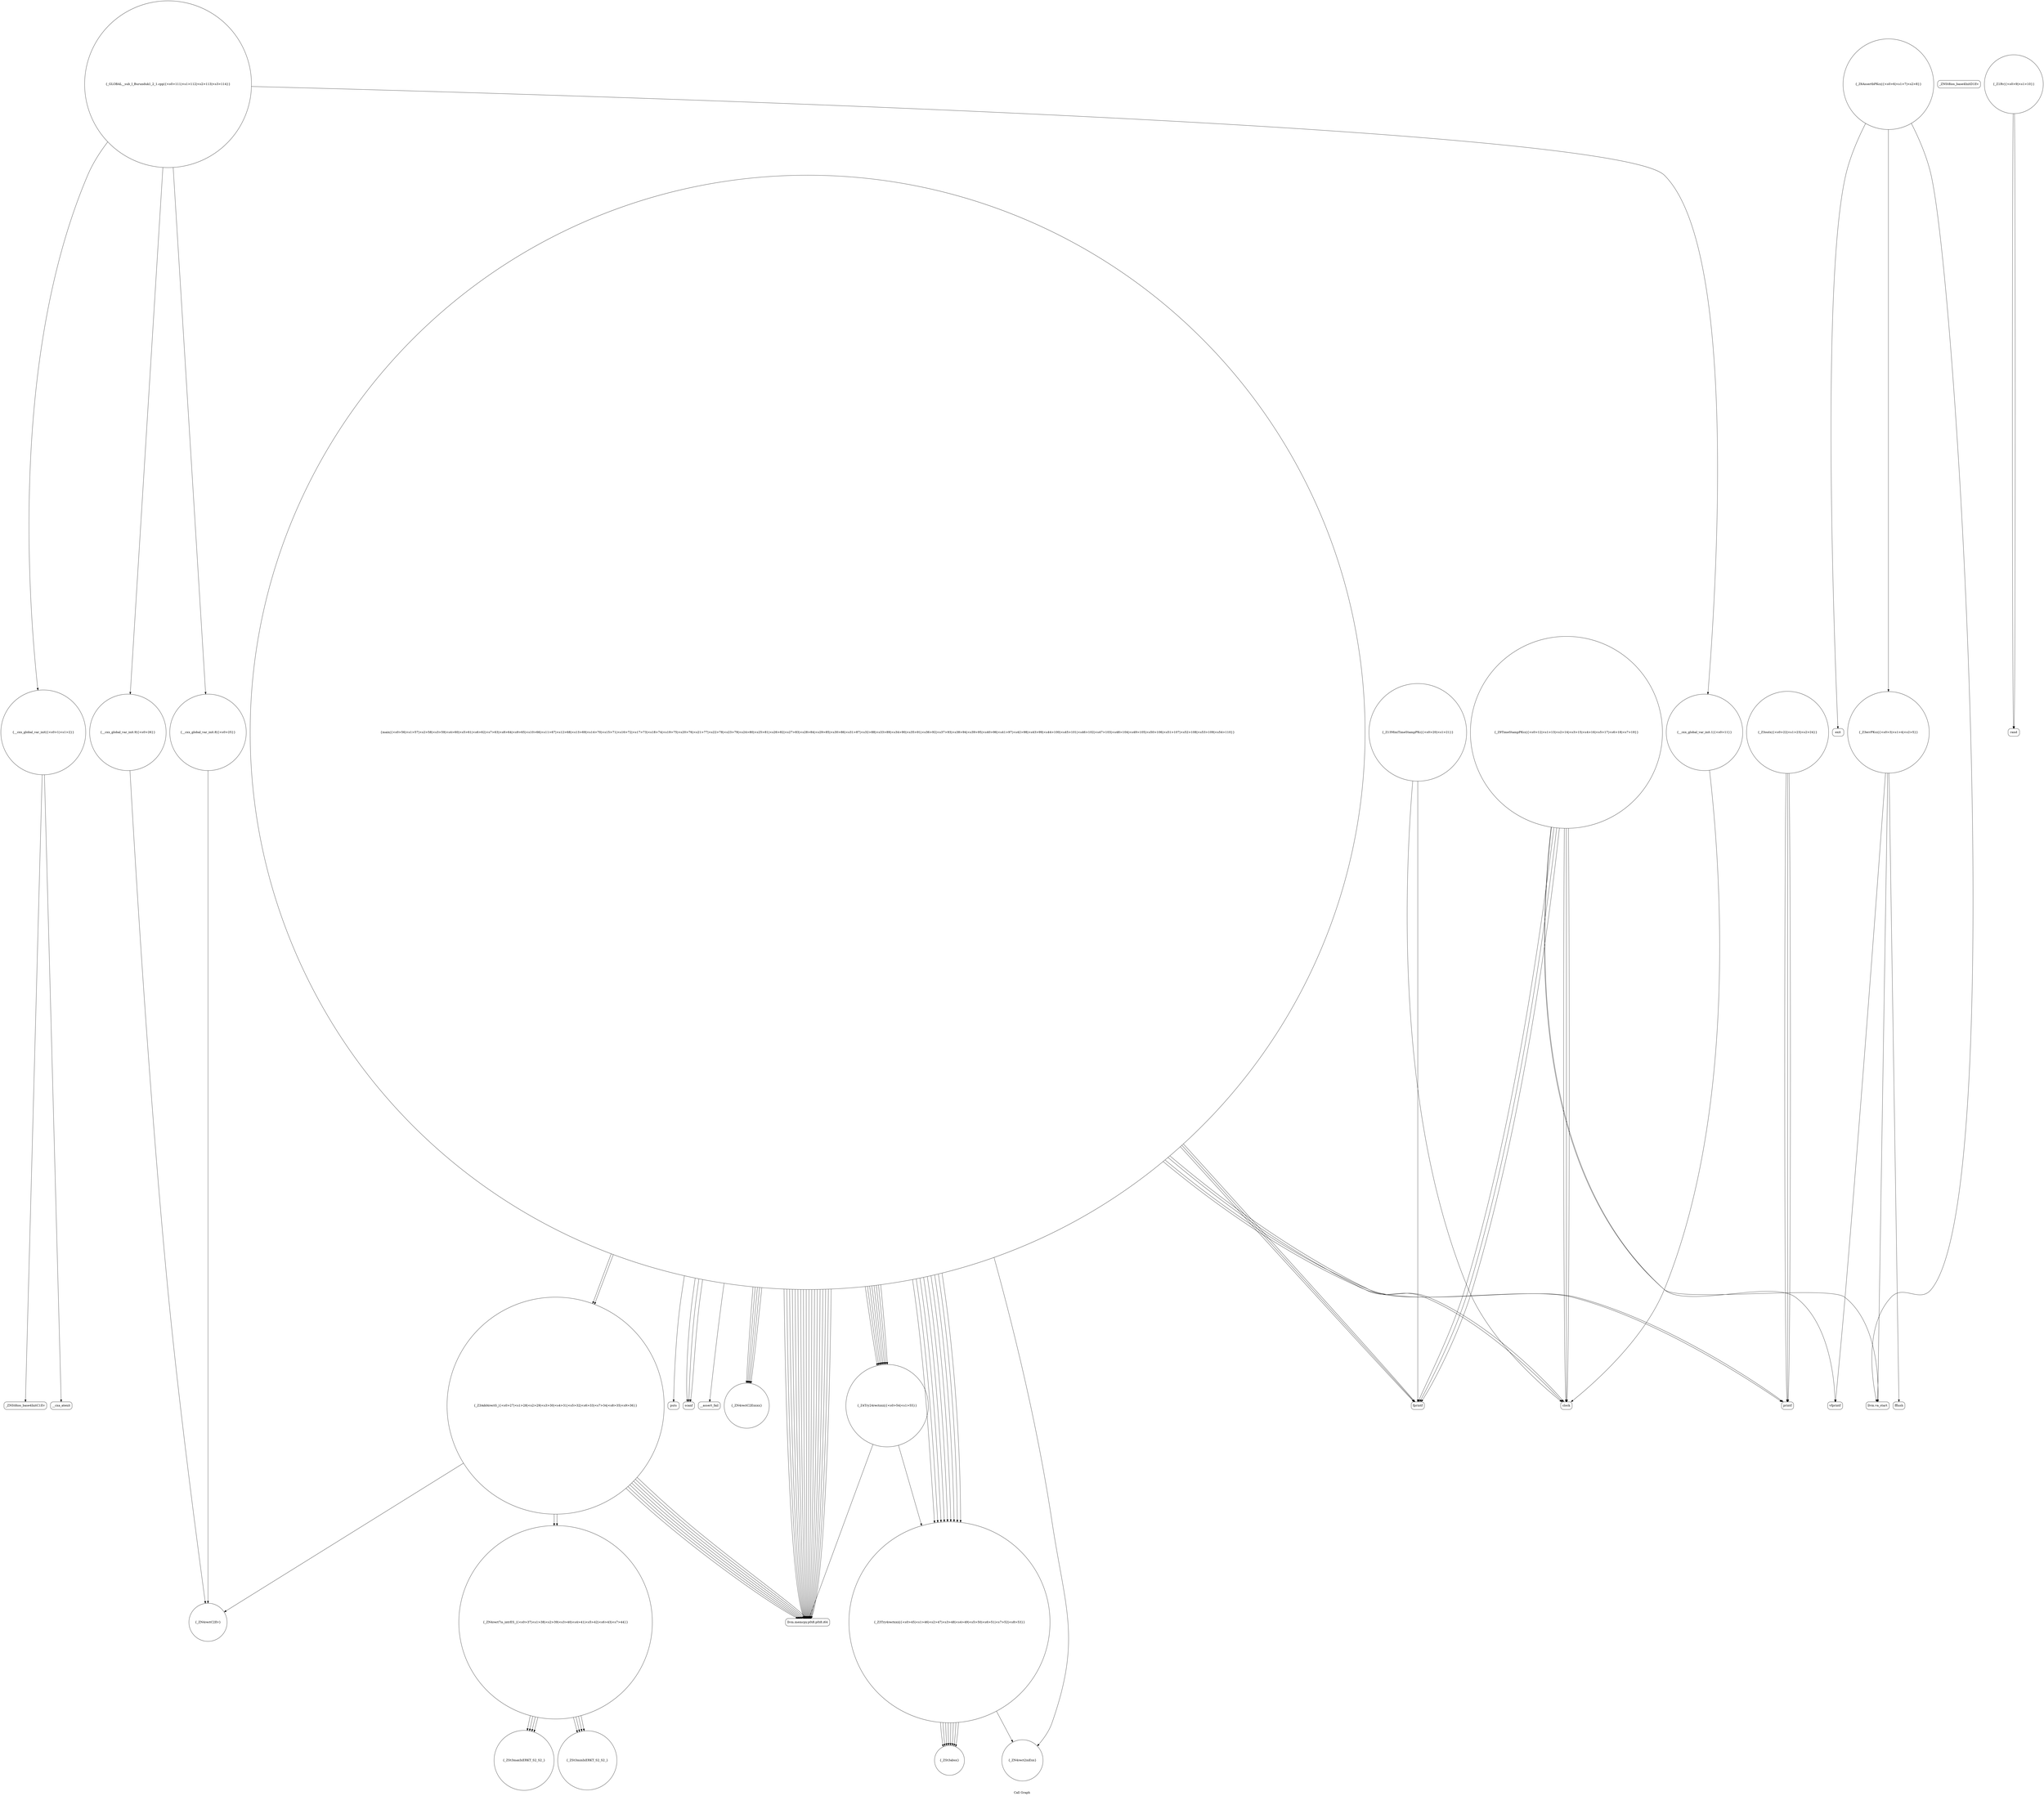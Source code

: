 digraph "Call Graph" {
	label="Call Graph";

	Node0x55aeb3467f50 [shape=record,shape=circle,label="{__cxx_global_var_init|{<s0>1|<s1>2}}"];
	Node0x55aeb3467f50:s0 -> Node0x55aeb34683e0[color=black];
	Node0x55aeb3467f50:s1 -> Node0x55aeb34684e0[color=black];
	Node0x55aeb3469060 [shape=record,shape=circle,label="{_ZN4rect2inExx}"];
	Node0x55aeb34686e0 [shape=record,shape=Mrecord,label="{fflush}"];
	Node0x55aeb34693e0 [shape=record,shape=Mrecord,label="{puts}"];
	Node0x55aeb3468a60 [shape=record,shape=circle,label="{_Z9TimeStampPKcz|{<s0>12|<s1>13|<s2>14|<s3>15|<s4>16|<s5>17|<s6>18|<s7>19}}"];
	Node0x55aeb3468a60:s0 -> Node0x55aeb34685e0[color=black];
	Node0x55aeb3468a60:s1 -> Node0x55aeb34689e0[color=black];
	Node0x55aeb3468a60:s2 -> Node0x55aeb3468ae0[color=black];
	Node0x55aeb3468a60:s3 -> Node0x55aeb3468660[color=black];
	Node0x55aeb3468a60:s4 -> Node0x55aeb3468ae0[color=black];
	Node0x55aeb3468a60:s5 -> Node0x55aeb34689e0[color=black];
	Node0x55aeb3468a60:s6 -> Node0x55aeb3468ae0[color=black];
	Node0x55aeb3468a60:s7 -> Node0x55aeb34689e0[color=black];
	Node0x55aeb3468de0 [shape=record,shape=circle,label="{__cxx_global_var_init.9|{<s0>26}}"];
	Node0x55aeb3468de0:s0 -> Node0x55aeb3468d60[color=black];
	Node0x55aeb3468460 [shape=record,shape=Mrecord,label="{_ZNSt8ios_base4InitD1Ev}"];
	Node0x55aeb3469160 [shape=record,shape=circle,label="{_Z4Try24rectxxii|{<s0>54|<s1>55}}"];
	Node0x55aeb3469160:s0 -> Node0x55aeb3468ee0[color=black];
	Node0x55aeb3469160:s1 -> Node0x55aeb3468fe0[color=black];
	Node0x55aeb34687e0 [shape=record,shape=Mrecord,label="{exit}"];
	Node0x55aeb34694e0 [shape=record,shape=circle,label="{_ZSt3maxIxERKT_S2_S2_}"];
	Node0x55aeb3468b60 [shape=record,shape=circle,label="{_Z13MiniTimeStampPKc|{<s0>20|<s1>21}}"];
	Node0x55aeb3468b60:s0 -> Node0x55aeb34689e0[color=black];
	Node0x55aeb3468b60:s1 -> Node0x55aeb3468ae0[color=black];
	Node0x55aeb3468ee0 [shape=record,shape=Mrecord,label="{llvm.memcpy.p0i8.p0i8.i64}"];
	Node0x55aeb3468560 [shape=record,shape=circle,label="{_Z3errPKcz|{<s0>3|<s1>4|<s2>5}}"];
	Node0x55aeb3468560:s0 -> Node0x55aeb34685e0[color=black];
	Node0x55aeb3468560:s1 -> Node0x55aeb3468660[color=black];
	Node0x55aeb3468560:s2 -> Node0x55aeb34686e0[color=black];
	Node0x55aeb3469260 [shape=record,shape=Mrecord,label="{scanf}"];
	Node0x55aeb34688e0 [shape=record,shape=Mrecord,label="{rand}"];
	Node0x55aeb3468c60 [shape=record,shape=Mrecord,label="{printf}"];
	Node0x55aeb3468fe0 [shape=record,shape=circle,label="{_Z3Try4rectxxii|{<s0>45|<s1>46|<s2>47|<s3>48|<s4>49|<s5>50|<s6>51|<s7>52|<s8>53}}"];
	Node0x55aeb3468fe0:s0 -> Node0x55aeb3469060[color=black];
	Node0x55aeb3468fe0:s1 -> Node0x55aeb34690e0[color=black];
	Node0x55aeb3468fe0:s2 -> Node0x55aeb34690e0[color=black];
	Node0x55aeb3468fe0:s3 -> Node0x55aeb34690e0[color=black];
	Node0x55aeb3468fe0:s4 -> Node0x55aeb34690e0[color=black];
	Node0x55aeb3468fe0:s5 -> Node0x55aeb34690e0[color=black];
	Node0x55aeb3468fe0:s6 -> Node0x55aeb34690e0[color=black];
	Node0x55aeb3468fe0:s7 -> Node0x55aeb34690e0[color=black];
	Node0x55aeb3468fe0:s8 -> Node0x55aeb34690e0[color=black];
	Node0x55aeb3468660 [shape=record,shape=Mrecord,label="{vfprintf}"];
	Node0x55aeb3469360 [shape=record,shape=Mrecord,label="{__assert_fail}"];
	Node0x55aeb34689e0 [shape=record,shape=Mrecord,label="{clock}"];
	Node0x55aeb3468d60 [shape=record,shape=circle,label="{_ZN4rectC2Ev}"];
	Node0x55aeb34683e0 [shape=record,shape=Mrecord,label="{_ZNSt8ios_base4InitC1Ev}"];
	Node0x55aeb34690e0 [shape=record,shape=circle,label="{_ZSt3absx}"];
	Node0x55aeb3468760 [shape=record,shape=circle,label="{_Z6AssertbPKcz|{<s0>6|<s1>7|<s2>8}}"];
	Node0x55aeb3468760:s0 -> Node0x55aeb34685e0[color=black];
	Node0x55aeb3468760:s1 -> Node0x55aeb3468560[color=black];
	Node0x55aeb3468760:s2 -> Node0x55aeb34687e0[color=black];
	Node0x55aeb3469460 [shape=record,shape=circle,label="{_ZSt3minIxERKT_S2_S2_}"];
	Node0x55aeb3468ae0 [shape=record,shape=Mrecord,label="{fprintf}"];
	Node0x55aeb3468e60 [shape=record,shape=circle,label="{_Z3Add4rectS_|{<s0>27|<s1>28|<s2>29|<s3>30|<s4>31|<s5>32|<s6>33|<s7>34|<s8>35|<s9>36}}"];
	Node0x55aeb3468e60:s0 -> Node0x55aeb3468d60[color=black];
	Node0x55aeb3468e60:s1 -> Node0x55aeb3468ee0[color=black];
	Node0x55aeb3468e60:s2 -> Node0x55aeb3468ee0[color=black];
	Node0x55aeb3468e60:s3 -> Node0x55aeb3468f60[color=black];
	Node0x55aeb3468e60:s4 -> Node0x55aeb3468ee0[color=black];
	Node0x55aeb3468e60:s5 -> Node0x55aeb3468ee0[color=black];
	Node0x55aeb3468e60:s6 -> Node0x55aeb3468ee0[color=black];
	Node0x55aeb3468e60:s7 -> Node0x55aeb3468f60[color=black];
	Node0x55aeb3468e60:s8 -> Node0x55aeb3468ee0[color=black];
	Node0x55aeb3468e60:s9 -> Node0x55aeb3468ee0[color=black];
	Node0x55aeb34684e0 [shape=record,shape=Mrecord,label="{__cxa_atexit}"];
	Node0x55aeb34691e0 [shape=record,shape=circle,label="{main|{<s0>56|<s1>57|<s2>58|<s3>59|<s4>60|<s5>61|<s6>62|<s7>63|<s8>64|<s9>65|<s10>66|<s11>67|<s12>68|<s13>69|<s14>70|<s15>71|<s16>72|<s17>73|<s18>74|<s19>75|<s20>76|<s21>77|<s22>78|<s23>79|<s24>80|<s25>81|<s26>82|<s27>83|<s28>84|<s29>85|<s30>86|<s31>87|<s32>88|<s33>89|<s34>90|<s35>91|<s36>92|<s37>93|<s38>94|<s39>95|<s40>96|<s41>97|<s42>98|<s43>99|<s44>100|<s45>101|<s46>102|<s47>103|<s48>104|<s49>105|<s50>106|<s51>107|<s52>108|<s53>109|<s54>110}}"];
	Node0x55aeb34691e0:s0 -> Node0x55aeb34689e0[color=black];
	Node0x55aeb34691e0:s1 -> Node0x55aeb3468ae0[color=black];
	Node0x55aeb34691e0:s2 -> Node0x55aeb3469260[color=black];
	Node0x55aeb34691e0:s3 -> Node0x55aeb3468ae0[color=black];
	Node0x55aeb34691e0:s4 -> Node0x55aeb3468c60[color=black];
	Node0x55aeb34691e0:s5 -> Node0x55aeb3469260[color=black];
	Node0x55aeb34691e0:s6 -> Node0x55aeb3469260[color=black];
	Node0x55aeb34691e0:s7 -> Node0x55aeb34692e0[color=black];
	Node0x55aeb34691e0:s8 -> Node0x55aeb3468ee0[color=black];
	Node0x55aeb34691e0:s9 -> Node0x55aeb34692e0[color=black];
	Node0x55aeb34691e0:s10 -> Node0x55aeb34692e0[color=black];
	Node0x55aeb34691e0:s11 -> Node0x55aeb3468e60[color=black];
	Node0x55aeb34691e0:s12 -> Node0x55aeb34692e0[color=black];
	Node0x55aeb34691e0:s13 -> Node0x55aeb34692e0[color=black];
	Node0x55aeb34691e0:s14 -> Node0x55aeb3468e60[color=black];
	Node0x55aeb34691e0:s15 -> Node0x55aeb3469360[color=black];
	Node0x55aeb34691e0:s16 -> Node0x55aeb3469060[color=black];
	Node0x55aeb34691e0:s17 -> Node0x55aeb3468ee0[color=black];
	Node0x55aeb34691e0:s18 -> Node0x55aeb3468fe0[color=black];
	Node0x55aeb34691e0:s19 -> Node0x55aeb3468ee0[color=black];
	Node0x55aeb34691e0:s20 -> Node0x55aeb3469160[color=black];
	Node0x55aeb34691e0:s21 -> Node0x55aeb3468ee0[color=black];
	Node0x55aeb34691e0:s22 -> Node0x55aeb3469160[color=black];
	Node0x55aeb34691e0:s23 -> Node0x55aeb3468ee0[color=black];
	Node0x55aeb34691e0:s24 -> Node0x55aeb3469160[color=black];
	Node0x55aeb34691e0:s25 -> Node0x55aeb3468ee0[color=black];
	Node0x55aeb34691e0:s26 -> Node0x55aeb3469160[color=black];
	Node0x55aeb34691e0:s27 -> Node0x55aeb3468ee0[color=black];
	Node0x55aeb34691e0:s28 -> Node0x55aeb3469160[color=black];
	Node0x55aeb34691e0:s29 -> Node0x55aeb3468ee0[color=black];
	Node0x55aeb34691e0:s30 -> Node0x55aeb3469160[color=black];
	Node0x55aeb34691e0:s31 -> Node0x55aeb3468ee0[color=black];
	Node0x55aeb34691e0:s32 -> Node0x55aeb3469160[color=black];
	Node0x55aeb34691e0:s33 -> Node0x55aeb3468ee0[color=black];
	Node0x55aeb34691e0:s34 -> Node0x55aeb3469160[color=black];
	Node0x55aeb34691e0:s35 -> Node0x55aeb3468ee0[color=black];
	Node0x55aeb34691e0:s36 -> Node0x55aeb3468fe0[color=black];
	Node0x55aeb34691e0:s37 -> Node0x55aeb3468ee0[color=black];
	Node0x55aeb34691e0:s38 -> Node0x55aeb3468fe0[color=black];
	Node0x55aeb34691e0:s39 -> Node0x55aeb3468ee0[color=black];
	Node0x55aeb34691e0:s40 -> Node0x55aeb3468fe0[color=black];
	Node0x55aeb34691e0:s41 -> Node0x55aeb3468ee0[color=black];
	Node0x55aeb34691e0:s42 -> Node0x55aeb3468fe0[color=black];
	Node0x55aeb34691e0:s43 -> Node0x55aeb3468ee0[color=black];
	Node0x55aeb34691e0:s44 -> Node0x55aeb3468fe0[color=black];
	Node0x55aeb34691e0:s45 -> Node0x55aeb3468ee0[color=black];
	Node0x55aeb34691e0:s46 -> Node0x55aeb3468fe0[color=black];
	Node0x55aeb34691e0:s47 -> Node0x55aeb3468ee0[color=black];
	Node0x55aeb34691e0:s48 -> Node0x55aeb3468fe0[color=black];
	Node0x55aeb34691e0:s49 -> Node0x55aeb3468ee0[color=black];
	Node0x55aeb34691e0:s50 -> Node0x55aeb3468fe0[color=black];
	Node0x55aeb34691e0:s51 -> Node0x55aeb34693e0[color=black];
	Node0x55aeb34691e0:s52 -> Node0x55aeb3468c60[color=black];
	Node0x55aeb34691e0:s53 -> Node0x55aeb34689e0[color=black];
	Node0x55aeb34691e0:s54 -> Node0x55aeb3468ae0[color=black];
	Node0x55aeb3468860 [shape=record,shape=circle,label="{_Z1Rv|{<s0>9|<s1>10}}"];
	Node0x55aeb3468860:s0 -> Node0x55aeb34688e0[color=black];
	Node0x55aeb3468860:s1 -> Node0x55aeb34688e0[color=black];
	Node0x55aeb3469560 [shape=record,shape=circle,label="{_GLOBAL__sub_I_Burunduk1_2_1.cpp|{<s0>111|<s1>112|<s2>113|<s3>114}}"];
	Node0x55aeb3469560:s0 -> Node0x55aeb3467f50[color=black];
	Node0x55aeb3469560:s1 -> Node0x55aeb3468960[color=black];
	Node0x55aeb3469560:s2 -> Node0x55aeb3468ce0[color=black];
	Node0x55aeb3469560:s3 -> Node0x55aeb3468de0[color=black];
	Node0x55aeb3468be0 [shape=record,shape=circle,label="{_Z3outx|{<s0>22|<s1>23|<s2>24}}"];
	Node0x55aeb3468be0:s0 -> Node0x55aeb3468c60[color=black];
	Node0x55aeb3468be0:s1 -> Node0x55aeb3468c60[color=black];
	Node0x55aeb3468be0:s2 -> Node0x55aeb3468c60[color=black];
	Node0x55aeb3468f60 [shape=record,shape=circle,label="{_ZN4rect7is_intrES_|{<s0>37|<s1>38|<s2>39|<s3>40|<s4>41|<s5>42|<s6>43|<s7>44}}"];
	Node0x55aeb3468f60:s0 -> Node0x55aeb3469460[color=black];
	Node0x55aeb3468f60:s1 -> Node0x55aeb34694e0[color=black];
	Node0x55aeb3468f60:s2 -> Node0x55aeb3469460[color=black];
	Node0x55aeb3468f60:s3 -> Node0x55aeb34694e0[color=black];
	Node0x55aeb3468f60:s4 -> Node0x55aeb34694e0[color=black];
	Node0x55aeb3468f60:s5 -> Node0x55aeb3469460[color=black];
	Node0x55aeb3468f60:s6 -> Node0x55aeb34694e0[color=black];
	Node0x55aeb3468f60:s7 -> Node0x55aeb3469460[color=black];
	Node0x55aeb34685e0 [shape=record,shape=Mrecord,label="{llvm.va_start}"];
	Node0x55aeb34692e0 [shape=record,shape=circle,label="{_ZN4rectC2Exxxx}"];
	Node0x55aeb3468960 [shape=record,shape=circle,label="{__cxx_global_var_init.1|{<s0>11}}"];
	Node0x55aeb3468960:s0 -> Node0x55aeb34689e0[color=black];
	Node0x55aeb3468ce0 [shape=record,shape=circle,label="{__cxx_global_var_init.8|{<s0>25}}"];
	Node0x55aeb3468ce0:s0 -> Node0x55aeb3468d60[color=black];
}

